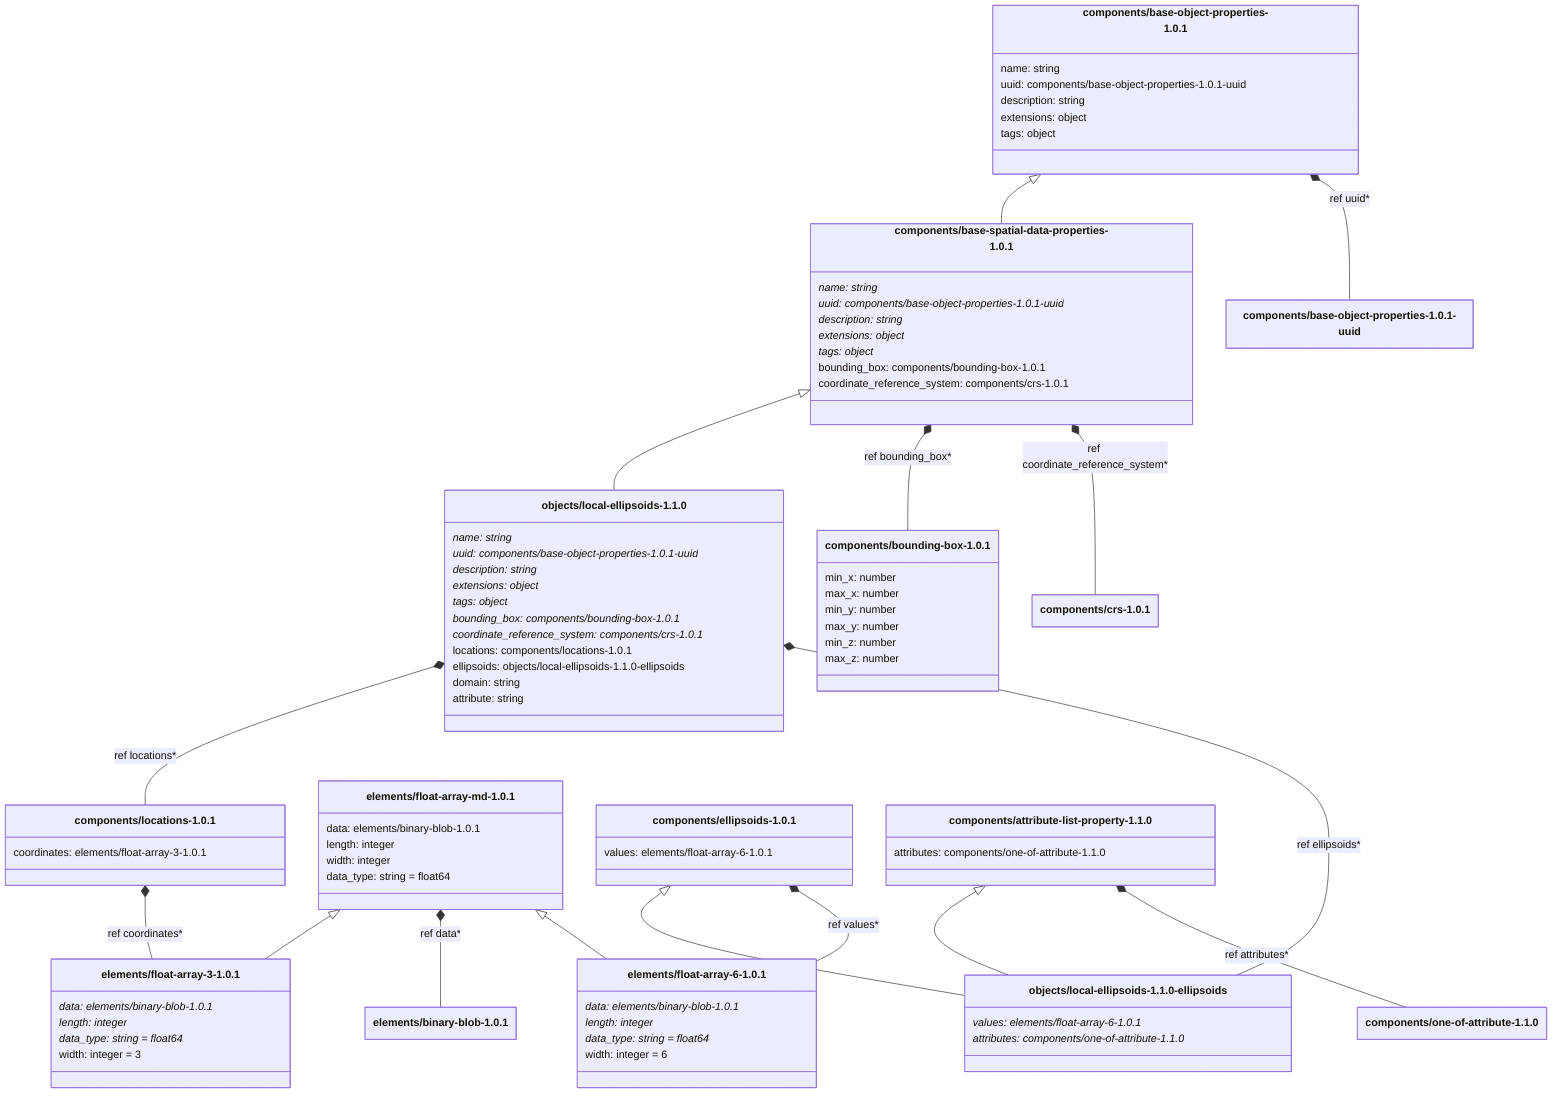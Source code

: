 ---
config:
    class:
        hideEmptyMembersBox: true
---

classDiagram
    class `components/base-object-properties-1.0.1`:::schemaComponent {
        name: string
        uuid: components/base-object-properties-1.0.1-uuid
        description: string
        extensions: object
        tags: object
    }
    class `components/base-spatial-data-properties-1.0.1`:::schemaComponent {
        name: string*
        uuid: components/base-object-properties-1.0.1-uuid*
        description: string*
        extensions: object*
        tags: object*
        bounding_box: components/bounding-box-1.0.1
        coordinate_reference_system: components/crs-1.0.1
    }
    `components/base-object-properties-1.0.1` <|-- `components/base-spatial-data-properties-1.0.1`
    class `objects/local-ellipsoids-1.1.0`:::schemaObject {
        name: string*
        uuid: components/base-object-properties-1.0.1-uuid*
        description: string*
        extensions: object*
        tags: object*
        bounding_box: components/bounding-box-1.0.1*
        coordinate_reference_system: components/crs-1.0.1*
        locations: components/locations-1.0.1
        ellipsoids: objects/local-ellipsoids-1.1.0-ellipsoids
        domain: string
        attribute: string
    }
    `components/base-spatial-data-properties-1.0.1` <|-- `objects/local-ellipsoids-1.1.0`
    `components/base-object-properties-1.0.1` *-- `components/base-object-properties-1.0.1-uuid` : ref uuid*
    `components/base-spatial-data-properties-1.0.1` *-- `components/bounding-box-1.0.1` : ref bounding_box*
    `components/base-spatial-data-properties-1.0.1` *-- `components/crs-1.0.1` : ref coordinate_reference_system*
    `objects/local-ellipsoids-1.1.0` *-- `components/locations-1.0.1` : ref locations*
    `objects/local-ellipsoids-1.1.0` *-- `objects/local-ellipsoids-1.1.0-ellipsoids` : ref ellipsoids*
    class `components/locations-1.0.1`:::schemaComponent {
        coordinates: elements/float-array-3-1.0.1
    }
    `components/locations-1.0.1` *-- `elements/float-array-3-1.0.1` : ref coordinates*
    class `elements/float-array-md-1.0.1`:::schemaElement {
        data: elements/binary-blob-1.0.1
        length: integer
        width: integer
        data_type: string = float64
    }
    class `elements/float-array-3-1.0.1`:::schemaElement {
        data: elements/binary-blob-1.0.1*
        length: integer*
        data_type: string = float64*
        width: integer = 3
    }
    `elements/float-array-md-1.0.1` <|-- `elements/float-array-3-1.0.1`
    `elements/float-array-md-1.0.1` *-- `elements/binary-blob-1.0.1` : ref data*
    class `elements/binary-blob-1.0.1`:::schemaElement {
    }
    class `components/base-object-properties-1.0.1-uuid`:::schemaImplicit {
    }
    class `components/bounding-box-1.0.1`:::schemaComponent {
        min_x: number
        max_x: number
        min_y: number
        max_y: number
        min_z: number
        max_z: number
    }
    class `components/ellipsoids-1.0.1`:::schemaComponent {
        values: elements/float-array-6-1.0.1
    }
    class `components/attribute-list-property-1.1.0`:::schemaComponent {
        attributes: components/one-of-attribute-1.1.0
    }
    class `objects/local-ellipsoids-1.1.0-ellipsoids`:::schemaImplicit {
        values: elements/float-array-6-1.0.1*
        attributes: components/one-of-attribute-1.1.0*
    }
    `components/ellipsoids-1.0.1` <|-- `objects/local-ellipsoids-1.1.0-ellipsoids`
    `components/attribute-list-property-1.1.0` <|-- `objects/local-ellipsoids-1.1.0-ellipsoids`
    `components/ellipsoids-1.0.1` *-- `elements/float-array-6-1.0.1` : ref values*
    `components/attribute-list-property-1.1.0` *-- `components/one-of-attribute-1.1.0` : ref attributes*
    class `components/one-of-attribute-1.1.0`:::schemaComponent {
    }
    class `elements/float-array-6-1.0.1`:::schemaElement {
        data: elements/binary-blob-1.0.1*
        length: integer*
        data_type: string = float64*
        width: integer = 6
    }
    `elements/float-array-md-1.0.1` <|-- `elements/float-array-6-1.0.1`
    class `components/crs-1.0.1`:::schemaComponent {
    }